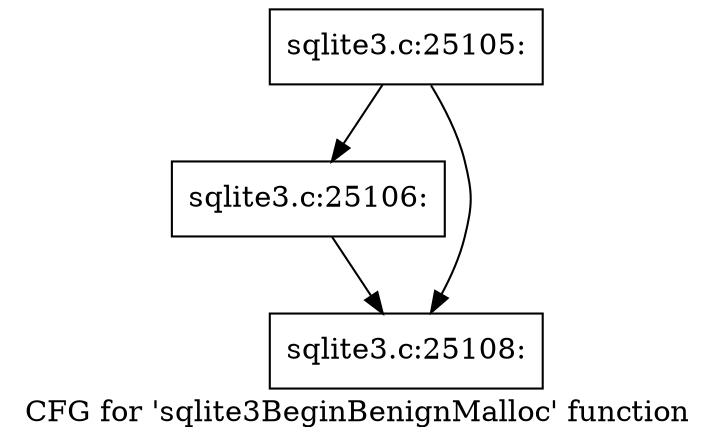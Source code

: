 digraph "CFG for 'sqlite3BeginBenignMalloc' function" {
	label="CFG for 'sqlite3BeginBenignMalloc' function";

	Node0x55c0f7477eb0 [shape=record,label="{sqlite3.c:25105:}"];
	Node0x55c0f7477eb0 -> Node0x55c0f7478140;
	Node0x55c0f7477eb0 -> Node0x55c0f7478190;
	Node0x55c0f7478140 [shape=record,label="{sqlite3.c:25106:}"];
	Node0x55c0f7478140 -> Node0x55c0f7478190;
	Node0x55c0f7478190 [shape=record,label="{sqlite3.c:25108:}"];
}
